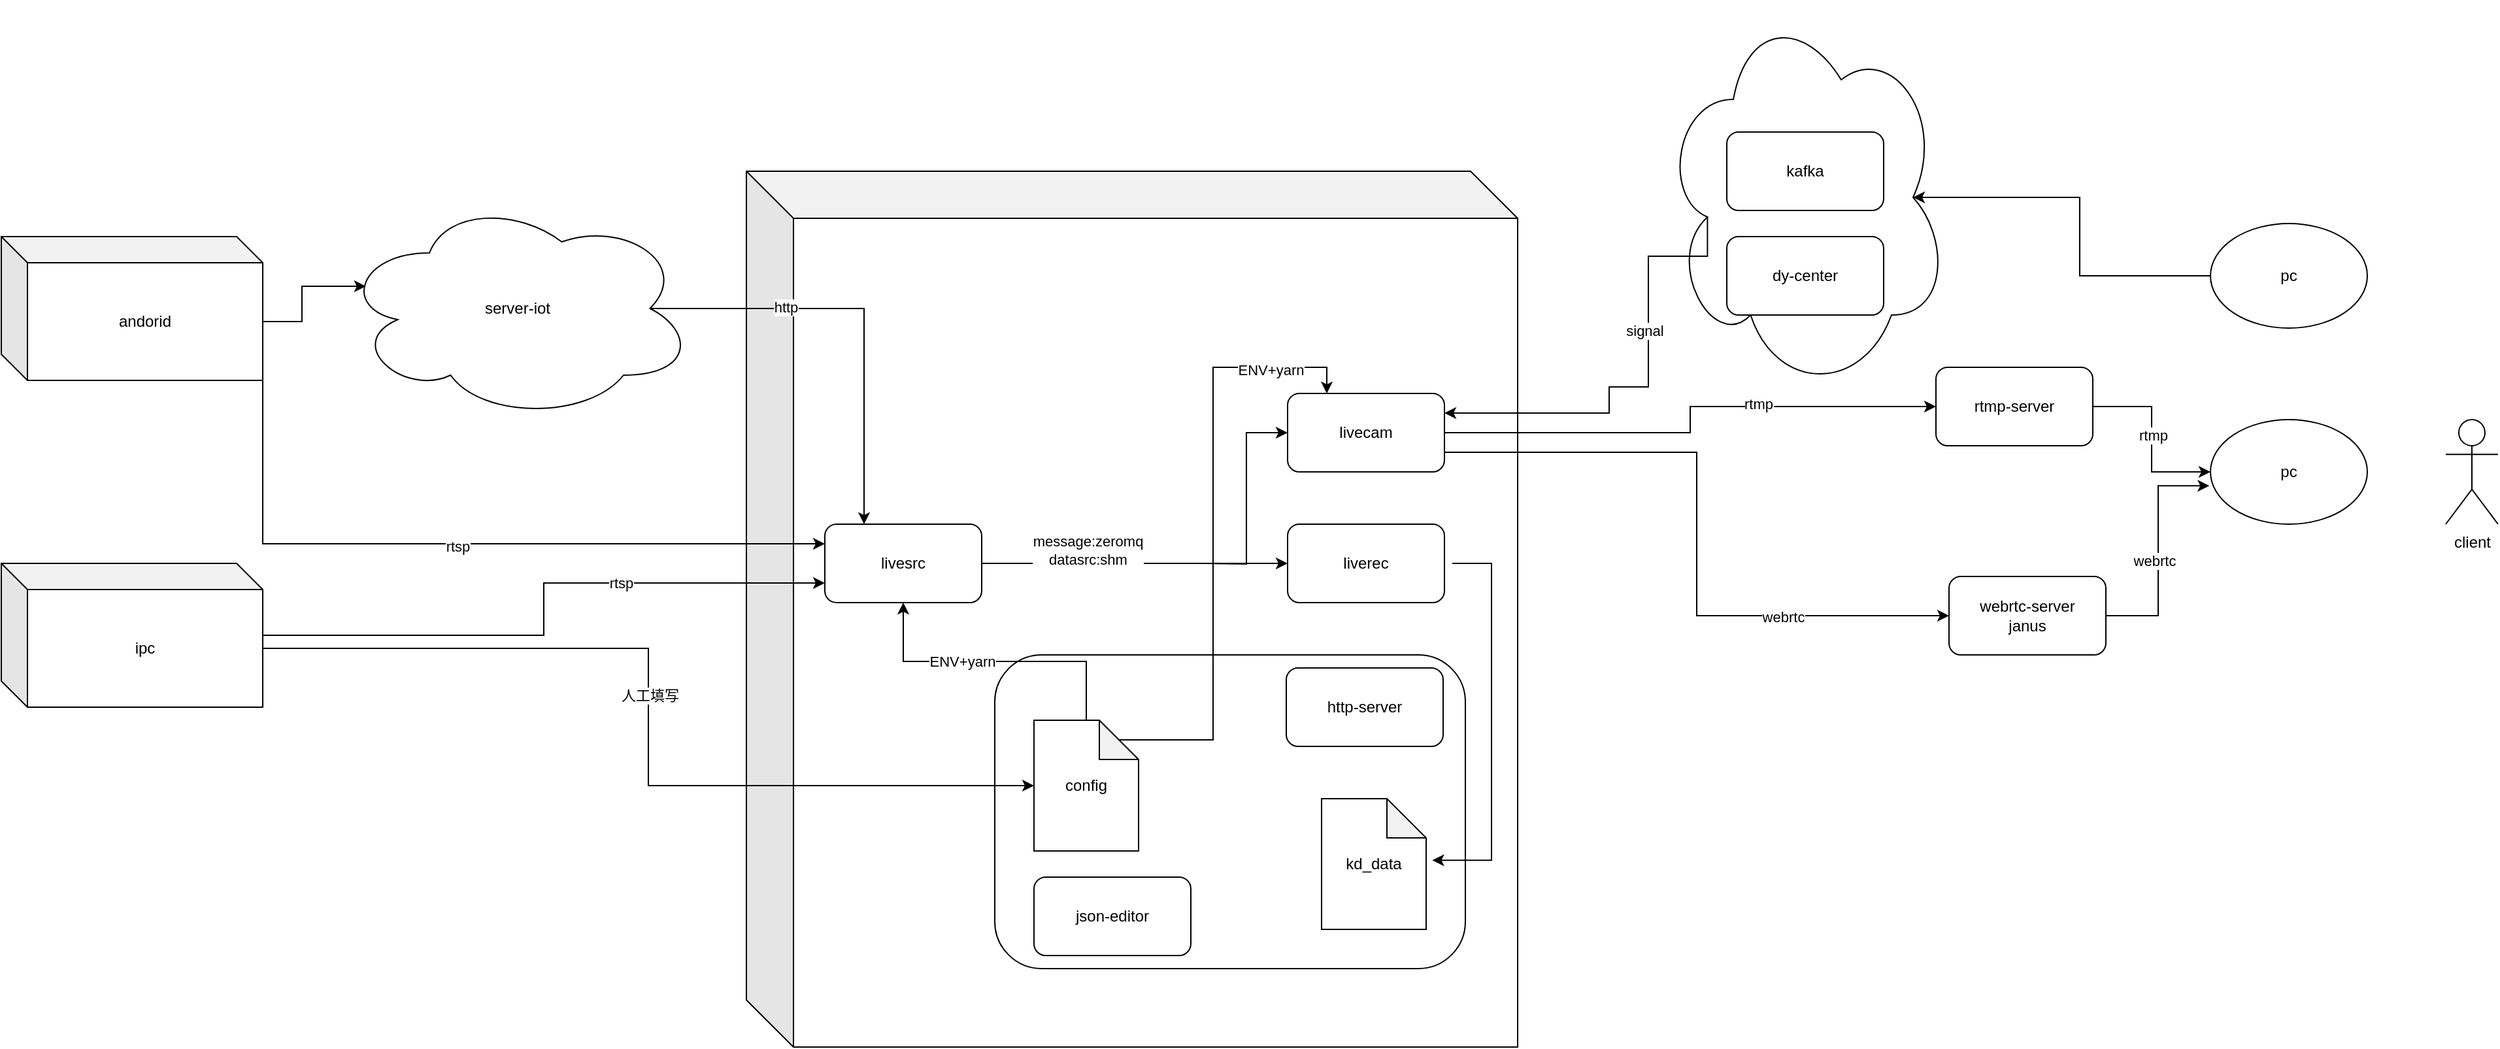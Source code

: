 <mxfile version="13.9.7" type="github">
  <diagram id="dL0zQ3uStkaDE3v_5Zsv" name="Page-1">
    <mxGraphModel dx="2222" dy="2068" grid="1" gridSize="10" guides="1" tooltips="1" connect="1" arrows="1" fold="1" page="1" pageScale="1" pageWidth="827" pageHeight="1169" math="0" shadow="0">
      <root>
        <mxCell id="0" />
        <mxCell id="1" parent="0" />
        <mxCell id="R2onIlyckB5ac0q-NjIR-21" value="" style="shape=cube;whiteSpace=wrap;html=1;boundedLbl=1;backgroundOutline=1;darkOpacity=0.05;darkOpacity2=0.1;size=36;" vertex="1" parent="1">
          <mxGeometry x="170" y="-60" width="590" height="670" as="geometry" />
        </mxCell>
        <mxCell id="R2onIlyckB5ac0q-NjIR-64" value="" style="rounded=1;whiteSpace=wrap;html=1;" vertex="1" parent="1">
          <mxGeometry x="360" y="310" width="360" height="240" as="geometry" />
        </mxCell>
        <mxCell id="R2onIlyckB5ac0q-NjIR-28" style="edgeStyle=orthogonalEdgeStyle;rounded=0;orthogonalLoop=1;jettySize=auto;html=1;exitX=0.875;exitY=0.5;exitDx=0;exitDy=0;exitPerimeter=0;entryX=0.25;entryY=0;entryDx=0;entryDy=0;" edge="1" parent="1" source="R2onIlyckB5ac0q-NjIR-26" target="R2onIlyckB5ac0q-NjIR-9">
          <mxGeometry relative="1" as="geometry" />
        </mxCell>
        <mxCell id="R2onIlyckB5ac0q-NjIR-44" value="http" style="edgeLabel;html=1;align=center;verticalAlign=middle;resizable=0;points=[];" vertex="1" connectable="0" parent="R2onIlyckB5ac0q-NjIR-28">
          <mxGeometry x="-0.369" y="1" relative="1" as="geometry">
            <mxPoint as="offset" />
          </mxGeometry>
        </mxCell>
        <mxCell id="R2onIlyckB5ac0q-NjIR-26" value="server-iot" style="ellipse;shape=cloud;whiteSpace=wrap;html=1;" vertex="1" parent="1">
          <mxGeometry x="-140" y="-40" width="270" height="170" as="geometry" />
        </mxCell>
        <mxCell id="R2onIlyckB5ac0q-NjIR-30" style="edgeStyle=orthogonalEdgeStyle;rounded=0;orthogonalLoop=1;jettySize=auto;html=1;exitX=0;exitY=0;exitDx=200;exitDy=65;exitPerimeter=0;entryX=0.07;entryY=0.4;entryDx=0;entryDy=0;entryPerimeter=0;" edge="1" parent="1" source="R2onIlyckB5ac0q-NjIR-25" target="R2onIlyckB5ac0q-NjIR-26">
          <mxGeometry relative="1" as="geometry" />
        </mxCell>
        <mxCell id="R2onIlyckB5ac0q-NjIR-48" style="edgeStyle=orthogonalEdgeStyle;rounded=0;orthogonalLoop=1;jettySize=auto;html=1;exitX=1;exitY=1;exitDx=0;exitDy=0;exitPerimeter=0;entryX=0;entryY=0.25;entryDx=0;entryDy=0;" edge="1" parent="1" source="R2onIlyckB5ac0q-NjIR-25" target="R2onIlyckB5ac0q-NjIR-9">
          <mxGeometry relative="1" as="geometry" />
        </mxCell>
        <mxCell id="R2onIlyckB5ac0q-NjIR-49" value="rtsp" style="edgeLabel;html=1;align=center;verticalAlign=middle;resizable=0;points=[];" vertex="1" connectable="0" parent="R2onIlyckB5ac0q-NjIR-48">
          <mxGeometry x="-0.012" y="-2" relative="1" as="geometry">
            <mxPoint as="offset" />
          </mxGeometry>
        </mxCell>
        <mxCell id="R2onIlyckB5ac0q-NjIR-25" value="andorid" style="shape=cube;whiteSpace=wrap;html=1;boundedLbl=1;backgroundOutline=1;darkOpacity=0.05;darkOpacity2=0.1;" vertex="1" parent="1">
          <mxGeometry x="-400" y="-10" width="200" height="110" as="geometry" />
        </mxCell>
        <mxCell id="R2onIlyckB5ac0q-NjIR-31" style="edgeStyle=orthogonalEdgeStyle;rounded=0;orthogonalLoop=1;jettySize=auto;html=1;exitX=0;exitY=0;exitDx=200;exitDy=65;exitPerimeter=0;entryX=0;entryY=0.5;entryDx=0;entryDy=0;entryPerimeter=0;" edge="1" parent="1" source="R2onIlyckB5ac0q-NjIR-24" target="R2onIlyckB5ac0q-NjIR-27">
          <mxGeometry relative="1" as="geometry" />
        </mxCell>
        <mxCell id="R2onIlyckB5ac0q-NjIR-45" value="人工填写" style="edgeLabel;html=1;align=center;verticalAlign=middle;resizable=0;points=[];" vertex="1" connectable="0" parent="R2onIlyckB5ac0q-NjIR-31">
          <mxGeometry x="-0.049" y="1" relative="1" as="geometry">
            <mxPoint as="offset" />
          </mxGeometry>
        </mxCell>
        <mxCell id="R2onIlyckB5ac0q-NjIR-46" style="edgeStyle=orthogonalEdgeStyle;rounded=0;orthogonalLoop=1;jettySize=auto;html=1;entryX=0;entryY=0.75;entryDx=0;entryDy=0;" edge="1" parent="1" source="R2onIlyckB5ac0q-NjIR-24" target="R2onIlyckB5ac0q-NjIR-9">
          <mxGeometry relative="1" as="geometry" />
        </mxCell>
        <mxCell id="R2onIlyckB5ac0q-NjIR-50" value="rtsp" style="edgeLabel;html=1;align=center;verticalAlign=middle;resizable=0;points=[];" vertex="1" connectable="0" parent="R2onIlyckB5ac0q-NjIR-46">
          <mxGeometry x="0.333" relative="1" as="geometry">
            <mxPoint as="offset" />
          </mxGeometry>
        </mxCell>
        <mxCell id="R2onIlyckB5ac0q-NjIR-24" value="ipc" style="shape=cube;whiteSpace=wrap;html=1;boundedLbl=1;backgroundOutline=1;darkOpacity=0.05;darkOpacity2=0.1;" vertex="1" parent="1">
          <mxGeometry x="-400" y="240" width="200" height="110" as="geometry" />
        </mxCell>
        <mxCell id="R2onIlyckB5ac0q-NjIR-19" value="" style="ellipse;shape=cloud;whiteSpace=wrap;html=1;" vertex="1" parent="1">
          <mxGeometry x="870" y="-190" width="220" height="300" as="geometry" />
        </mxCell>
        <mxCell id="R2onIlyckB5ac0q-NjIR-33" style="edgeStyle=orthogonalEdgeStyle;rounded=0;orthogonalLoop=1;jettySize=auto;html=1;exitX=1;exitY=0.5;exitDx=0;exitDy=0;entryX=0;entryY=0.5;entryDx=0;entryDy=0;" edge="1" parent="1" target="R2onIlyckB5ac0q-NjIR-10">
          <mxGeometry relative="1" as="geometry">
            <mxPoint x="520" y="240" as="sourcePoint" />
          </mxGeometry>
        </mxCell>
        <mxCell id="R2onIlyckB5ac0q-NjIR-34" style="edgeStyle=orthogonalEdgeStyle;rounded=0;orthogonalLoop=1;jettySize=auto;html=1;exitX=1;exitY=0.5;exitDx=0;exitDy=0;" edge="1" parent="1" source="R2onIlyckB5ac0q-NjIR-9" target="R2onIlyckB5ac0q-NjIR-11">
          <mxGeometry relative="1" as="geometry">
            <mxPoint x="500" y="230" as="sourcePoint" />
            <Array as="points">
              <mxPoint x="450" y="240" />
              <mxPoint x="450" y="240" />
            </Array>
          </mxGeometry>
        </mxCell>
        <mxCell id="R2onIlyckB5ac0q-NjIR-40" value="message:zeromq&lt;br&gt;datasrc:shm" style="edgeLabel;html=1;align=center;verticalAlign=middle;resizable=0;points=[];" vertex="1" connectable="0" parent="R2onIlyckB5ac0q-NjIR-34">
          <mxGeometry x="-0.509" y="-6" relative="1" as="geometry">
            <mxPoint x="22.76" y="-16.02" as="offset" />
          </mxGeometry>
        </mxCell>
        <mxCell id="R2onIlyckB5ac0q-NjIR-9" value="livesrc" style="rounded=1;whiteSpace=wrap;html=1;" vertex="1" parent="1">
          <mxGeometry x="230" y="210" width="120" height="60" as="geometry" />
        </mxCell>
        <mxCell id="R2onIlyckB5ac0q-NjIR-35" style="edgeStyle=orthogonalEdgeStyle;rounded=0;orthogonalLoop=1;jettySize=auto;html=1;exitX=1;exitY=0.5;exitDx=0;exitDy=0;" edge="1" parent="1" source="R2onIlyckB5ac0q-NjIR-10" target="R2onIlyckB5ac0q-NjIR-14">
          <mxGeometry relative="1" as="geometry" />
        </mxCell>
        <mxCell id="R2onIlyckB5ac0q-NjIR-42" value="rtmp" style="edgeLabel;html=1;align=center;verticalAlign=middle;resizable=0;points=[];" vertex="1" connectable="0" parent="R2onIlyckB5ac0q-NjIR-35">
          <mxGeometry x="0.312" y="2" relative="1" as="geometry">
            <mxPoint as="offset" />
          </mxGeometry>
        </mxCell>
        <mxCell id="R2onIlyckB5ac0q-NjIR-41" style="edgeStyle=orthogonalEdgeStyle;rounded=0;orthogonalLoop=1;jettySize=auto;html=1;exitX=1;exitY=0.75;exitDx=0;exitDy=0;entryX=0;entryY=0.5;entryDx=0;entryDy=0;" edge="1" parent="1" source="R2onIlyckB5ac0q-NjIR-10" target="R2onIlyckB5ac0q-NjIR-15">
          <mxGeometry relative="1" as="geometry" />
        </mxCell>
        <mxCell id="R2onIlyckB5ac0q-NjIR-43" value="rtc" style="edgeLabel;html=1;align=center;verticalAlign=middle;resizable=0;points=[];" vertex="1" connectable="0" parent="R2onIlyckB5ac0q-NjIR-41">
          <mxGeometry x="0.467" y="-2" relative="1" as="geometry">
            <mxPoint as="offset" />
          </mxGeometry>
        </mxCell>
        <mxCell id="R2onIlyckB5ac0q-NjIR-70" value="webrtc" style="edgeLabel;html=1;align=center;verticalAlign=middle;resizable=0;points=[];" vertex="1" connectable="0" parent="R2onIlyckB5ac0q-NjIR-41">
          <mxGeometry x="0.502" y="-1" relative="1" as="geometry">
            <mxPoint as="offset" />
          </mxGeometry>
        </mxCell>
        <mxCell id="R2onIlyckB5ac0q-NjIR-10" value="livecam" style="rounded=1;whiteSpace=wrap;html=1;" vertex="1" parent="1">
          <mxGeometry x="584" y="110" width="120" height="60" as="geometry" />
        </mxCell>
        <mxCell id="R2onIlyckB5ac0q-NjIR-37" style="edgeStyle=orthogonalEdgeStyle;rounded=0;orthogonalLoop=1;jettySize=auto;html=1;entryX=1.059;entryY=0.471;entryDx=0;entryDy=0;entryPerimeter=0;" edge="1" parent="1" target="R2onIlyckB5ac0q-NjIR-36">
          <mxGeometry relative="1" as="geometry">
            <mxPoint x="710" y="240" as="sourcePoint" />
            <Array as="points">
              <mxPoint x="740" y="240" />
              <mxPoint x="740" y="467" />
            </Array>
          </mxGeometry>
        </mxCell>
        <mxCell id="R2onIlyckB5ac0q-NjIR-11" value="liverec" style="rounded=1;whiteSpace=wrap;html=1;" vertex="1" parent="1">
          <mxGeometry x="584" y="210" width="120" height="60" as="geometry" />
        </mxCell>
        <mxCell id="R2onIlyckB5ac0q-NjIR-13" value="http-server" style="rounded=1;whiteSpace=wrap;html=1;" vertex="1" parent="1">
          <mxGeometry x="583" y="320" width="120" height="60" as="geometry" />
        </mxCell>
        <mxCell id="R2onIlyckB5ac0q-NjIR-51" style="edgeStyle=orthogonalEdgeStyle;rounded=0;orthogonalLoop=1;jettySize=auto;html=1;entryX=1;entryY=0.25;entryDx=0;entryDy=0;exitX=0.16;exitY=0.55;exitDx=0;exitDy=0;exitPerimeter=0;" edge="1" parent="1" source="R2onIlyckB5ac0q-NjIR-19" target="R2onIlyckB5ac0q-NjIR-10">
          <mxGeometry relative="1" as="geometry">
            <mxPoint x="938.32" y="-371" as="sourcePoint" />
            <Array as="points">
              <mxPoint x="860" y="5" />
              <mxPoint x="860" y="105" />
              <mxPoint x="830" y="105" />
              <mxPoint x="830" y="125" />
            </Array>
          </mxGeometry>
        </mxCell>
        <mxCell id="R2onIlyckB5ac0q-NjIR-52" value="signal" style="edgeLabel;html=1;align=center;verticalAlign=middle;resizable=0;points=[];" vertex="1" connectable="0" parent="R2onIlyckB5ac0q-NjIR-51">
          <mxGeometry x="-0.249" y="-3" relative="1" as="geometry">
            <mxPoint as="offset" />
          </mxGeometry>
        </mxCell>
        <mxCell id="R2onIlyckB5ac0q-NjIR-58" style="edgeStyle=orthogonalEdgeStyle;rounded=0;orthogonalLoop=1;jettySize=auto;html=1;exitX=1;exitY=0.5;exitDx=0;exitDy=0;entryX=0;entryY=0.5;entryDx=0;entryDy=0;" edge="1" parent="1" source="R2onIlyckB5ac0q-NjIR-14" target="R2onIlyckB5ac0q-NjIR-57">
          <mxGeometry relative="1" as="geometry" />
        </mxCell>
        <mxCell id="R2onIlyckB5ac0q-NjIR-69" value="rtmp" style="edgeLabel;html=1;align=center;verticalAlign=middle;resizable=0;points=[];" vertex="1" connectable="0" parent="R2onIlyckB5ac0q-NjIR-58">
          <mxGeometry x="-0.034" y="1" relative="1" as="geometry">
            <mxPoint y="-1" as="offset" />
          </mxGeometry>
        </mxCell>
        <mxCell id="R2onIlyckB5ac0q-NjIR-14" value="rtmp-server" style="rounded=1;whiteSpace=wrap;html=1;" vertex="1" parent="1">
          <mxGeometry x="1080" y="90" width="120" height="60" as="geometry" />
        </mxCell>
        <mxCell id="R2onIlyckB5ac0q-NjIR-59" style="edgeStyle=orthogonalEdgeStyle;rounded=0;orthogonalLoop=1;jettySize=auto;html=1;entryX=-0.007;entryY=0.633;entryDx=0;entryDy=0;entryPerimeter=0;" edge="1" parent="1" source="R2onIlyckB5ac0q-NjIR-15" target="R2onIlyckB5ac0q-NjIR-57">
          <mxGeometry relative="1" as="geometry" />
        </mxCell>
        <mxCell id="R2onIlyckB5ac0q-NjIR-71" value="webrtc" style="edgeLabel;html=1;align=center;verticalAlign=middle;resizable=0;points=[];" vertex="1" connectable="0" parent="R2onIlyckB5ac0q-NjIR-59">
          <mxGeometry x="-0.08" y="3" relative="1" as="geometry">
            <mxPoint as="offset" />
          </mxGeometry>
        </mxCell>
        <mxCell id="R2onIlyckB5ac0q-NjIR-15" value="webrtc-server&lt;br&gt;janus" style="rounded=1;whiteSpace=wrap;html=1;" vertex="1" parent="1">
          <mxGeometry x="1090" y="250" width="120" height="60" as="geometry" />
        </mxCell>
        <mxCell id="R2onIlyckB5ac0q-NjIR-17" value="client&lt;br&gt;" style="shape=umlActor;verticalLabelPosition=bottom;verticalAlign=top;html=1;outlineConnect=0;" vertex="1" parent="1">
          <mxGeometry x="1470" y="130" width="40" height="80" as="geometry" />
        </mxCell>
        <mxCell id="R2onIlyckB5ac0q-NjIR-56" style="edgeStyle=orthogonalEdgeStyle;rounded=0;orthogonalLoop=1;jettySize=auto;html=1;exitX=0;exitY=0.5;exitDx=0;exitDy=0;entryX=0.875;entryY=0.5;entryDx=0;entryDy=0;entryPerimeter=0;" edge="1" parent="1" source="R2onIlyckB5ac0q-NjIR-20" target="R2onIlyckB5ac0q-NjIR-19">
          <mxGeometry relative="1" as="geometry">
            <mxPoint x="1082.52" y="-379.25" as="targetPoint" />
          </mxGeometry>
        </mxCell>
        <mxCell id="R2onIlyckB5ac0q-NjIR-20" value="pc" style="ellipse;whiteSpace=wrap;html=1;" vertex="1" parent="1">
          <mxGeometry x="1290" y="-20" width="120" height="80" as="geometry" />
        </mxCell>
        <mxCell id="R2onIlyckB5ac0q-NjIR-29" style="edgeStyle=orthogonalEdgeStyle;rounded=0;orthogonalLoop=1;jettySize=auto;html=1;exitX=0.5;exitY=0;exitDx=0;exitDy=0;exitPerimeter=0;entryX=0.5;entryY=1;entryDx=0;entryDy=0;" edge="1" parent="1" source="R2onIlyckB5ac0q-NjIR-27" target="R2onIlyckB5ac0q-NjIR-9">
          <mxGeometry relative="1" as="geometry" />
        </mxCell>
        <mxCell id="R2onIlyckB5ac0q-NjIR-66" value="ENV+yarn" style="edgeLabel;html=1;align=center;verticalAlign=middle;resizable=0;points=[];" vertex="1" connectable="0" parent="R2onIlyckB5ac0q-NjIR-29">
          <mxGeometry x="0.221" relative="1" as="geometry">
            <mxPoint as="offset" />
          </mxGeometry>
        </mxCell>
        <mxCell id="R2onIlyckB5ac0q-NjIR-67" style="edgeStyle=orthogonalEdgeStyle;rounded=0;orthogonalLoop=1;jettySize=auto;html=1;exitX=0;exitY=0;exitDx=65;exitDy=15;exitPerimeter=0;entryX=0.25;entryY=0;entryDx=0;entryDy=0;" edge="1" parent="1" source="R2onIlyckB5ac0q-NjIR-27" target="R2onIlyckB5ac0q-NjIR-10">
          <mxGeometry relative="1" as="geometry" />
        </mxCell>
        <mxCell id="R2onIlyckB5ac0q-NjIR-68" value="ENV+yarn" style="edgeLabel;html=1;align=center;verticalAlign=middle;resizable=0;points=[];" vertex="1" connectable="0" parent="R2onIlyckB5ac0q-NjIR-67">
          <mxGeometry x="0.728" y="-2" relative="1" as="geometry">
            <mxPoint as="offset" />
          </mxGeometry>
        </mxCell>
        <mxCell id="R2onIlyckB5ac0q-NjIR-27" value="config" style="shape=note;whiteSpace=wrap;html=1;backgroundOutline=1;darkOpacity=0.05;" vertex="1" parent="1">
          <mxGeometry x="390" y="360" width="80" height="100" as="geometry" />
        </mxCell>
        <mxCell id="R2onIlyckB5ac0q-NjIR-36" value="kd_data" style="shape=note;whiteSpace=wrap;html=1;backgroundOutline=1;darkOpacity=0.05;" vertex="1" parent="1">
          <mxGeometry x="610" y="420" width="80" height="100" as="geometry" />
        </mxCell>
        <mxCell id="R2onIlyckB5ac0q-NjIR-53" value="kafka" style="rounded=1;whiteSpace=wrap;html=1;" vertex="1" parent="1">
          <mxGeometry x="920" y="-90" width="120" height="60" as="geometry" />
        </mxCell>
        <mxCell id="R2onIlyckB5ac0q-NjIR-54" value="dy-center" style="rounded=1;whiteSpace=wrap;html=1;" vertex="1" parent="1">
          <mxGeometry x="920" y="-10" width="120" height="60" as="geometry" />
        </mxCell>
        <mxCell id="R2onIlyckB5ac0q-NjIR-57" value="pc" style="ellipse;whiteSpace=wrap;html=1;" vertex="1" parent="1">
          <mxGeometry x="1290" y="130" width="120" height="80" as="geometry" />
        </mxCell>
        <mxCell id="R2onIlyckB5ac0q-NjIR-73" value="json-editor" style="rounded=1;whiteSpace=wrap;html=1;" vertex="1" parent="1">
          <mxGeometry x="390" y="480" width="120" height="60" as="geometry" />
        </mxCell>
      </root>
    </mxGraphModel>
  </diagram>
</mxfile>
